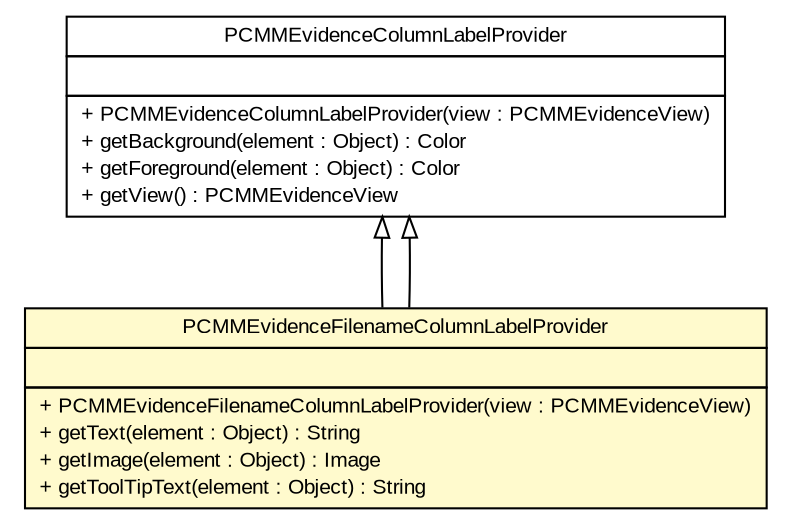 #!/usr/local/bin/dot
#
# Class diagram 
# Generated by UMLGraph version R5_6-24-gf6e263 (http://www.umlgraph.org/)
#

digraph G {
	edge [fontname="arial",fontsize=10,labelfontname="arial",labelfontsize=10];
	node [fontname="arial",fontsize=10,shape=plaintext];
	nodesep=0.25;
	ranksep=0.5;
	// gov.sandia.cf.parts.ui.pcmm.editors.PCMMEvidenceFilenameColumnLabelProvider
	c265689 [label=<<table title="gov.sandia.cf.parts.ui.pcmm.editors.PCMMEvidenceFilenameColumnLabelProvider" border="0" cellborder="1" cellspacing="0" cellpadding="2" port="p" bgcolor="lemonChiffon" href="./PCMMEvidenceFilenameColumnLabelProvider.html">
		<tr><td><table border="0" cellspacing="0" cellpadding="1">
<tr><td align="center" balign="center"> PCMMEvidenceFilenameColumnLabelProvider </td></tr>
		</table></td></tr>
		<tr><td><table border="0" cellspacing="0" cellpadding="1">
<tr><td align="left" balign="left">  </td></tr>
		</table></td></tr>
		<tr><td><table border="0" cellspacing="0" cellpadding="1">
<tr><td align="left" balign="left"> + PCMMEvidenceFilenameColumnLabelProvider(view : PCMMEvidenceView) </td></tr>
<tr><td align="left" balign="left"> + getText(element : Object) : String </td></tr>
<tr><td align="left" balign="left"> + getImage(element : Object) : Image </td></tr>
<tr><td align="left" balign="left"> + getToolTipText(element : Object) : String </td></tr>
		</table></td></tr>
		</table>>, URL="./PCMMEvidenceFilenameColumnLabelProvider.html", fontname="arial", fontcolor="black", fontsize=10.0];
	// gov.sandia.cf.parts.ui.pcmm.PCMMEvidenceColumnLabelProvider
	c265709 [label=<<table title="gov.sandia.cf.parts.ui.pcmm.PCMMEvidenceColumnLabelProvider" border="0" cellborder="1" cellspacing="0" cellpadding="2" port="p" href="../PCMMEvidenceColumnLabelProvider.html">
		<tr><td><table border="0" cellspacing="0" cellpadding="1">
<tr><td align="center" balign="center"> PCMMEvidenceColumnLabelProvider </td></tr>
		</table></td></tr>
		<tr><td><table border="0" cellspacing="0" cellpadding="1">
<tr><td align="left" balign="left">  </td></tr>
		</table></td></tr>
		<tr><td><table border="0" cellspacing="0" cellpadding="1">
<tr><td align="left" balign="left"> + PCMMEvidenceColumnLabelProvider(view : PCMMEvidenceView) </td></tr>
<tr><td align="left" balign="left"> + getBackground(element : Object) : Color </td></tr>
<tr><td align="left" balign="left"> + getForeground(element : Object) : Color </td></tr>
<tr><td align="left" balign="left"> + getView() : PCMMEvidenceView </td></tr>
		</table></td></tr>
		</table>>, URL="../PCMMEvidenceColumnLabelProvider.html", fontname="arial", fontcolor="black", fontsize=10.0];
	//gov.sandia.cf.parts.ui.pcmm.editors.PCMMEvidenceFilenameColumnLabelProvider extends gov.sandia.cf.parts.ui.pcmm.PCMMEvidenceColumnLabelProvider
	c265709:p -> c265689:p [dir=back,arrowtail=empty];
	//gov.sandia.cf.parts.ui.pcmm.editors.PCMMEvidenceFilenameColumnLabelProvider extends gov.sandia.cf.parts.ui.pcmm.PCMMEvidenceColumnLabelProvider
	c265709:p -> c265689:p [dir=back,arrowtail=empty];
}

